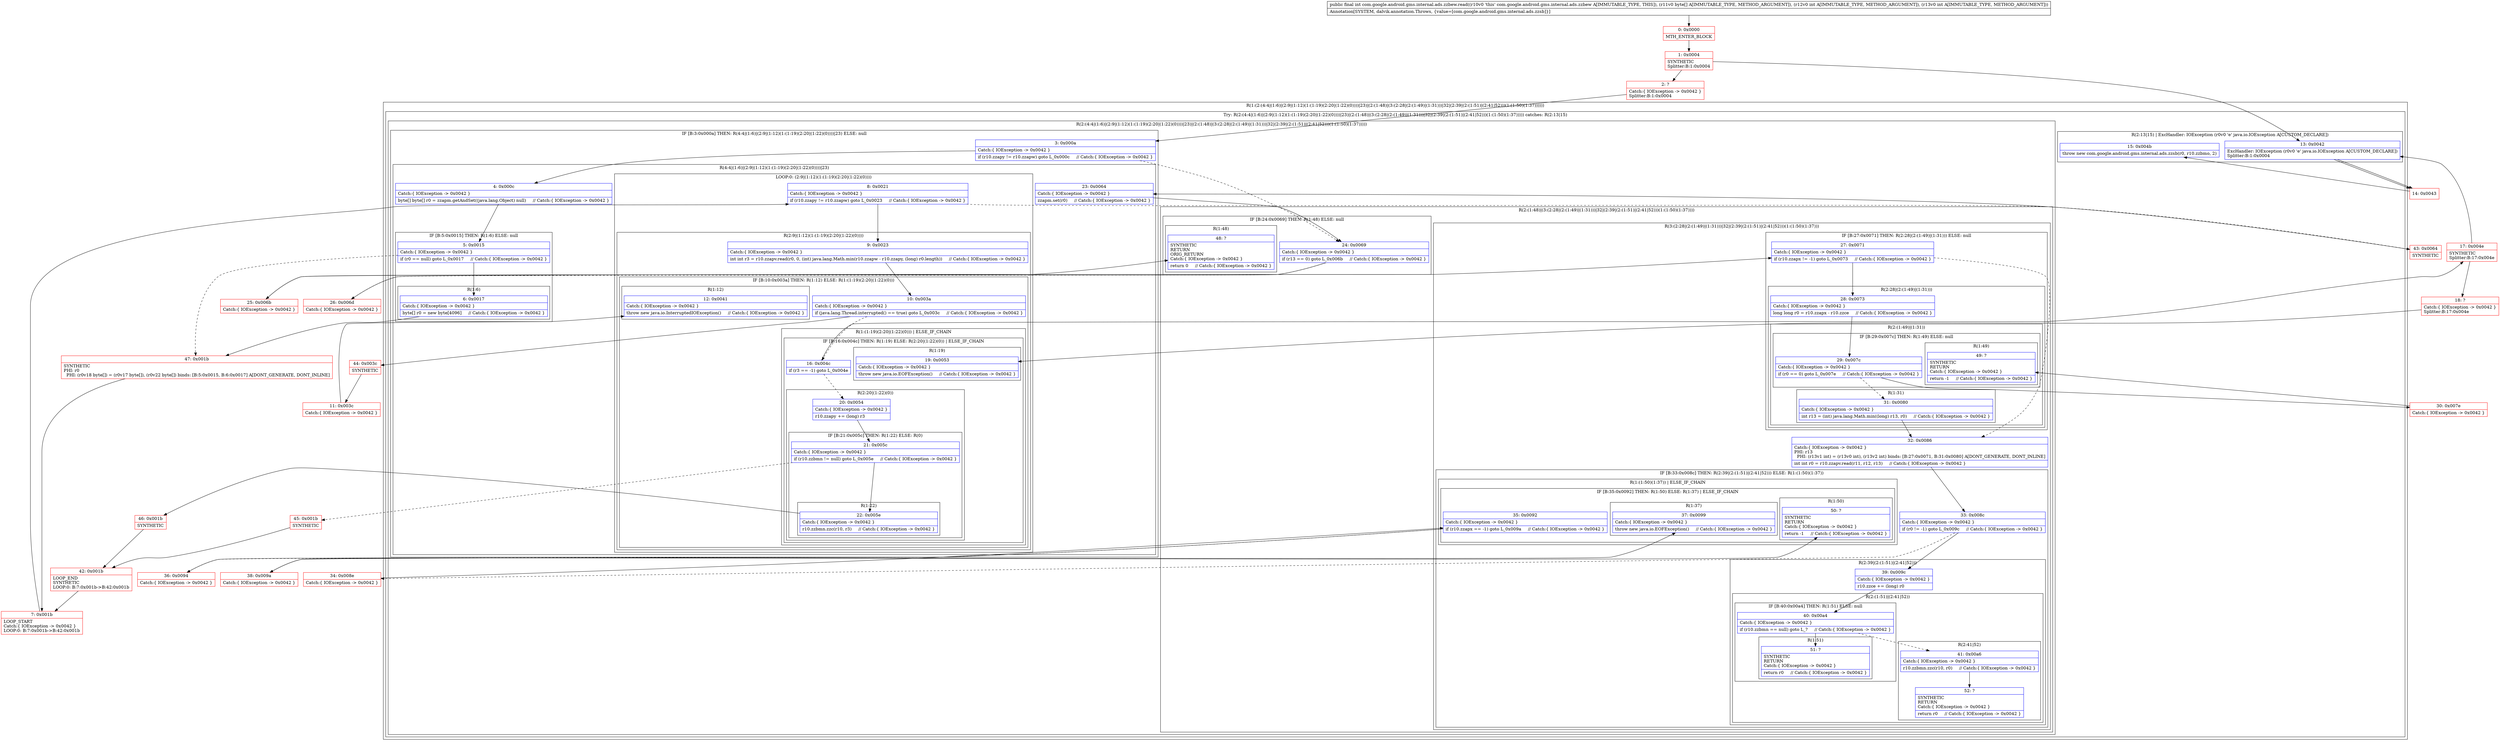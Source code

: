 digraph "CFG forcom.google.android.gms.internal.ads.zzbew.read([BII)I" {
subgraph cluster_Region_87816974 {
label = "R(1:(2:(4:4|(1:6)|(2:9|(1:12)(1:(1:19)(2:20|(1:22)(0))))|23)|(2:(1:48)|(3:(2:28|(2:(1:49)|(1:31)))|32|(2:39|(2:(1:51)|(2:41|52)))(1:(1:50)(1:37))))))";
node [shape=record,color=blue];
subgraph cluster_TryCatchRegion_430474408 {
label = "Try: R(2:(4:4|(1:6)|(2:9|(1:12)(1:(1:19)(2:20|(1:22)(0))))|23)|(2:(1:48)|(3:(2:28|(2:(1:49)|(1:31)))|32|(2:39|(2:(1:51)|(2:41|52)))(1:(1:50)(1:37))))) catches: R(2:13|15)";
node [shape=record,color=blue];
subgraph cluster_Region_1826997592 {
label = "R(2:(4:4|(1:6)|(2:9|(1:12)(1:(1:19)(2:20|(1:22)(0))))|23)|(2:(1:48)|(3:(2:28|(2:(1:49)|(1:31)))|32|(2:39|(2:(1:51)|(2:41|52)))(1:(1:50)(1:37)))))";
node [shape=record,color=blue];
subgraph cluster_IfRegion_347545840 {
label = "IF [B:3:0x000a] THEN: R(4:4|(1:6)|(2:9|(1:12)(1:(1:19)(2:20|(1:22)(0))))|23) ELSE: null";
node [shape=record,color=blue];
Node_3 [shape=record,label="{3\:\ 0x000a|Catch:\{ IOException \-\> 0x0042 \}\l|if (r10.zzapy != r10.zzapw) goto L_0x000c     \/\/ Catch:\{ IOException \-\> 0x0042 \}\l}"];
subgraph cluster_Region_2047139246 {
label = "R(4:4|(1:6)|(2:9|(1:12)(1:(1:19)(2:20|(1:22)(0))))|23)";
node [shape=record,color=blue];
Node_4 [shape=record,label="{4\:\ 0x000c|Catch:\{ IOException \-\> 0x0042 \}\l|byte[] byte[] r0 = zzapm.getAndSet((java.lang.Object) null)     \/\/ Catch:\{ IOException \-\> 0x0042 \}\l}"];
subgraph cluster_IfRegion_1384632099 {
label = "IF [B:5:0x0015] THEN: R(1:6) ELSE: null";
node [shape=record,color=blue];
Node_5 [shape=record,label="{5\:\ 0x0015|Catch:\{ IOException \-\> 0x0042 \}\l|if (r0 == null) goto L_0x0017     \/\/ Catch:\{ IOException \-\> 0x0042 \}\l}"];
subgraph cluster_Region_601079731 {
label = "R(1:6)";
node [shape=record,color=blue];
Node_6 [shape=record,label="{6\:\ 0x0017|Catch:\{ IOException \-\> 0x0042 \}\l|byte[] r0 = new byte[4096]     \/\/ Catch:\{ IOException \-\> 0x0042 \}\l}"];
}
}
subgraph cluster_LoopRegion_1317948131 {
label = "LOOP:0: (2:9|(1:12)(1:(1:19)(2:20|(1:22)(0))))";
node [shape=record,color=blue];
Node_8 [shape=record,label="{8\:\ 0x0021|Catch:\{ IOException \-\> 0x0042 \}\l|if (r10.zzapy != r10.zzapw) goto L_0x0023     \/\/ Catch:\{ IOException \-\> 0x0042 \}\l}"];
subgraph cluster_Region_912115062 {
label = "R(2:9|(1:12)(1:(1:19)(2:20|(1:22)(0))))";
node [shape=record,color=blue];
Node_9 [shape=record,label="{9\:\ 0x0023|Catch:\{ IOException \-\> 0x0042 \}\l|int int r3 = r10.zzapv.read(r0, 0, (int) java.lang.Math.min(r10.zzapw \- r10.zzapy, (long) r0.length))     \/\/ Catch:\{ IOException \-\> 0x0042 \}\l}"];
subgraph cluster_IfRegion_333322846 {
label = "IF [B:10:0x003a] THEN: R(1:12) ELSE: R(1:(1:19)(2:20|(1:22)(0)))";
node [shape=record,color=blue];
Node_10 [shape=record,label="{10\:\ 0x003a|Catch:\{ IOException \-\> 0x0042 \}\l|if (java.lang.Thread.interrupted() == true) goto L_0x003c     \/\/ Catch:\{ IOException \-\> 0x0042 \}\l}"];
subgraph cluster_Region_1364447864 {
label = "R(1:12)";
node [shape=record,color=blue];
Node_12 [shape=record,label="{12\:\ 0x0041|Catch:\{ IOException \-\> 0x0042 \}\l|throw new java.io.InterruptedIOException()     \/\/ Catch:\{ IOException \-\> 0x0042 \}\l}"];
}
subgraph cluster_Region_2085537794 {
label = "R(1:(1:19)(2:20|(1:22)(0))) | ELSE_IF_CHAIN\l";
node [shape=record,color=blue];
subgraph cluster_IfRegion_1793623998 {
label = "IF [B:16:0x004c] THEN: R(1:19) ELSE: R(2:20|(1:22)(0)) | ELSE_IF_CHAIN\l";
node [shape=record,color=blue];
Node_16 [shape=record,label="{16\:\ 0x004c|if (r3 == \-1) goto L_0x004e\l}"];
subgraph cluster_Region_1076583482 {
label = "R(1:19)";
node [shape=record,color=blue];
Node_19 [shape=record,label="{19\:\ 0x0053|Catch:\{ IOException \-\> 0x0042 \}\l|throw new java.io.EOFException()     \/\/ Catch:\{ IOException \-\> 0x0042 \}\l}"];
}
subgraph cluster_Region_1417184119 {
label = "R(2:20|(1:22)(0))";
node [shape=record,color=blue];
Node_20 [shape=record,label="{20\:\ 0x0054|Catch:\{ IOException \-\> 0x0042 \}\l|r10.zzapy += (long) r3\l}"];
subgraph cluster_IfRegion_600093323 {
label = "IF [B:21:0x005c] THEN: R(1:22) ELSE: R(0)";
node [shape=record,color=blue];
Node_21 [shape=record,label="{21\:\ 0x005c|Catch:\{ IOException \-\> 0x0042 \}\l|if (r10.zzbmn != null) goto L_0x005e     \/\/ Catch:\{ IOException \-\> 0x0042 \}\l}"];
subgraph cluster_Region_954904588 {
label = "R(1:22)";
node [shape=record,color=blue];
Node_22 [shape=record,label="{22\:\ 0x005e|Catch:\{ IOException \-\> 0x0042 \}\l|r10.zzbmn.zzc(r10, r3)     \/\/ Catch:\{ IOException \-\> 0x0042 \}\l}"];
}
subgraph cluster_Region_1825272985 {
label = "R(0)";
node [shape=record,color=blue];
}
}
}
}
}
}
}
}
Node_23 [shape=record,label="{23\:\ 0x0064|Catch:\{ IOException \-\> 0x0042 \}\l|zzapm.set(r0)     \/\/ Catch:\{ IOException \-\> 0x0042 \}\l}"];
}
}
subgraph cluster_Region_1716498394 {
label = "R(2:(1:48)|(3:(2:28|(2:(1:49)|(1:31)))|32|(2:39|(2:(1:51)|(2:41|52)))(1:(1:50)(1:37))))";
node [shape=record,color=blue];
subgraph cluster_IfRegion_2090857893 {
label = "IF [B:24:0x0069] THEN: R(1:48) ELSE: null";
node [shape=record,color=blue];
Node_24 [shape=record,label="{24\:\ 0x0069|Catch:\{ IOException \-\> 0x0042 \}\l|if (r13 == 0) goto L_0x006b     \/\/ Catch:\{ IOException \-\> 0x0042 \}\l}"];
subgraph cluster_Region_2051625047 {
label = "R(1:48)";
node [shape=record,color=blue];
Node_48 [shape=record,label="{48\:\ ?|SYNTHETIC\lRETURN\lORIG_RETURN\lCatch:\{ IOException \-\> 0x0042 \}\l|return 0     \/\/ Catch:\{ IOException \-\> 0x0042 \}\l}"];
}
}
subgraph cluster_Region_332990976 {
label = "R(3:(2:28|(2:(1:49)|(1:31)))|32|(2:39|(2:(1:51)|(2:41|52)))(1:(1:50)(1:37)))";
node [shape=record,color=blue];
subgraph cluster_IfRegion_1292995643 {
label = "IF [B:27:0x0071] THEN: R(2:28|(2:(1:49)|(1:31))) ELSE: null";
node [shape=record,color=blue];
Node_27 [shape=record,label="{27\:\ 0x0071|Catch:\{ IOException \-\> 0x0042 \}\l|if (r10.zzapx != \-1) goto L_0x0073     \/\/ Catch:\{ IOException \-\> 0x0042 \}\l}"];
subgraph cluster_Region_1091769278 {
label = "R(2:28|(2:(1:49)|(1:31)))";
node [shape=record,color=blue];
Node_28 [shape=record,label="{28\:\ 0x0073|Catch:\{ IOException \-\> 0x0042 \}\l|long long r0 = r10.zzapx \- r10.zzce     \/\/ Catch:\{ IOException \-\> 0x0042 \}\l}"];
subgraph cluster_Region_1455147836 {
label = "R(2:(1:49)|(1:31))";
node [shape=record,color=blue];
subgraph cluster_IfRegion_896043451 {
label = "IF [B:29:0x007c] THEN: R(1:49) ELSE: null";
node [shape=record,color=blue];
Node_29 [shape=record,label="{29\:\ 0x007c|Catch:\{ IOException \-\> 0x0042 \}\l|if (r0 == 0) goto L_0x007e     \/\/ Catch:\{ IOException \-\> 0x0042 \}\l}"];
subgraph cluster_Region_1435123347 {
label = "R(1:49)";
node [shape=record,color=blue];
Node_49 [shape=record,label="{49\:\ ?|SYNTHETIC\lRETURN\lCatch:\{ IOException \-\> 0x0042 \}\l|return \-1     \/\/ Catch:\{ IOException \-\> 0x0042 \}\l}"];
}
}
subgraph cluster_Region_1066100411 {
label = "R(1:31)";
node [shape=record,color=blue];
Node_31 [shape=record,label="{31\:\ 0x0080|Catch:\{ IOException \-\> 0x0042 \}\l|int r13 = (int) java.lang.Math.min((long) r13, r0)     \/\/ Catch:\{ IOException \-\> 0x0042 \}\l}"];
}
}
}
}
Node_32 [shape=record,label="{32\:\ 0x0086|Catch:\{ IOException \-\> 0x0042 \}\lPHI: r13 \l  PHI: (r13v1 int) = (r13v0 int), (r13v2 int) binds: [B:27:0x0071, B:31:0x0080] A[DONT_GENERATE, DONT_INLINE]\l|int int r0 = r10.zzapv.read(r11, r12, r13)     \/\/ Catch:\{ IOException \-\> 0x0042 \}\l}"];
subgraph cluster_IfRegion_1140198670 {
label = "IF [B:33:0x008c] THEN: R(2:39|(2:(1:51)|(2:41|52))) ELSE: R(1:(1:50)(1:37))";
node [shape=record,color=blue];
Node_33 [shape=record,label="{33\:\ 0x008c|Catch:\{ IOException \-\> 0x0042 \}\l|if (r0 != \-1) goto L_0x009c     \/\/ Catch:\{ IOException \-\> 0x0042 \}\l}"];
subgraph cluster_Region_1181113642 {
label = "R(2:39|(2:(1:51)|(2:41|52)))";
node [shape=record,color=blue];
Node_39 [shape=record,label="{39\:\ 0x009c|Catch:\{ IOException \-\> 0x0042 \}\l|r10.zzce += (long) r0\l}"];
subgraph cluster_Region_1701906333 {
label = "R(2:(1:51)|(2:41|52))";
node [shape=record,color=blue];
subgraph cluster_IfRegion_616578908 {
label = "IF [B:40:0x00a4] THEN: R(1:51) ELSE: null";
node [shape=record,color=blue];
Node_40 [shape=record,label="{40\:\ 0x00a4|Catch:\{ IOException \-\> 0x0042 \}\l|if (r10.zzbmn == null) goto L_?     \/\/ Catch:\{ IOException \-\> 0x0042 \}\l}"];
subgraph cluster_Region_1772906669 {
label = "R(1:51)";
node [shape=record,color=blue];
Node_51 [shape=record,label="{51\:\ ?|SYNTHETIC\lRETURN\lCatch:\{ IOException \-\> 0x0042 \}\l|return r0     \/\/ Catch:\{ IOException \-\> 0x0042 \}\l}"];
}
}
subgraph cluster_Region_855565970 {
label = "R(2:41|52)";
node [shape=record,color=blue];
Node_41 [shape=record,label="{41\:\ 0x00a6|Catch:\{ IOException \-\> 0x0042 \}\l|r10.zzbmn.zzc(r10, r0)     \/\/ Catch:\{ IOException \-\> 0x0042 \}\l}"];
Node_52 [shape=record,label="{52\:\ ?|SYNTHETIC\lRETURN\lCatch:\{ IOException \-\> 0x0042 \}\l|return r0     \/\/ Catch:\{ IOException \-\> 0x0042 \}\l}"];
}
}
}
subgraph cluster_Region_741012179 {
label = "R(1:(1:50)(1:37)) | ELSE_IF_CHAIN\l";
node [shape=record,color=blue];
subgraph cluster_IfRegion_684732259 {
label = "IF [B:35:0x0092] THEN: R(1:50) ELSE: R(1:37) | ELSE_IF_CHAIN\l";
node [shape=record,color=blue];
Node_35 [shape=record,label="{35\:\ 0x0092|Catch:\{ IOException \-\> 0x0042 \}\l|if (r10.zzapx == \-1) goto L_0x009a     \/\/ Catch:\{ IOException \-\> 0x0042 \}\l}"];
subgraph cluster_Region_1173395467 {
label = "R(1:50)";
node [shape=record,color=blue];
Node_50 [shape=record,label="{50\:\ ?|SYNTHETIC\lRETURN\lCatch:\{ IOException \-\> 0x0042 \}\l|return \-1     \/\/ Catch:\{ IOException \-\> 0x0042 \}\l}"];
}
subgraph cluster_Region_1626301750 {
label = "R(1:37)";
node [shape=record,color=blue];
Node_37 [shape=record,label="{37\:\ 0x0099|Catch:\{ IOException \-\> 0x0042 \}\l|throw new java.io.EOFException()     \/\/ Catch:\{ IOException \-\> 0x0042 \}\l}"];
}
}
}
}
}
}
}
subgraph cluster_Region_455651218 {
label = "R(2:13|15) | ExcHandler: IOException (r0v0 'e' java.io.IOException A[CUSTOM_DECLARE])\l";
node [shape=record,color=blue];
Node_13 [shape=record,label="{13\:\ 0x0042|ExcHandler: IOException (r0v0 'e' java.io.IOException A[CUSTOM_DECLARE])\lSplitter:B:1:0x0004\l}"];
Node_15 [shape=record,label="{15\:\ 0x004b|throw new com.google.android.gms.internal.ads.zzsb(r0, r10.zzbmo, 2)\l}"];
}
}
}
subgraph cluster_Region_455651218 {
label = "R(2:13|15) | ExcHandler: IOException (r0v0 'e' java.io.IOException A[CUSTOM_DECLARE])\l";
node [shape=record,color=blue];
Node_13 [shape=record,label="{13\:\ 0x0042|ExcHandler: IOException (r0v0 'e' java.io.IOException A[CUSTOM_DECLARE])\lSplitter:B:1:0x0004\l}"];
Node_15 [shape=record,label="{15\:\ 0x004b|throw new com.google.android.gms.internal.ads.zzsb(r0, r10.zzbmo, 2)\l}"];
}
Node_0 [shape=record,color=red,label="{0\:\ 0x0000|MTH_ENTER_BLOCK\l}"];
Node_1 [shape=record,color=red,label="{1\:\ 0x0004|SYNTHETIC\lSplitter:B:1:0x0004\l}"];
Node_2 [shape=record,color=red,label="{2\:\ ?|Catch:\{ IOException \-\> 0x0042 \}\lSplitter:B:1:0x0004\l}"];
Node_7 [shape=record,color=red,label="{7\:\ 0x001b|LOOP_START\lCatch:\{ IOException \-\> 0x0042 \}\lLOOP:0: B:7:0x001b\-\>B:42:0x001b\l}"];
Node_11 [shape=record,color=red,label="{11\:\ 0x003c|Catch:\{ IOException \-\> 0x0042 \}\l}"];
Node_14 [shape=record,color=red,label="{14\:\ 0x0043}"];
Node_17 [shape=record,color=red,label="{17\:\ 0x004e|SYNTHETIC\lSplitter:B:17:0x004e\l}"];
Node_18 [shape=record,color=red,label="{18\:\ ?|Catch:\{ IOException \-\> 0x0042 \}\lSplitter:B:17:0x004e\l}"];
Node_25 [shape=record,color=red,label="{25\:\ 0x006b|Catch:\{ IOException \-\> 0x0042 \}\l}"];
Node_26 [shape=record,color=red,label="{26\:\ 0x006d|Catch:\{ IOException \-\> 0x0042 \}\l}"];
Node_30 [shape=record,color=red,label="{30\:\ 0x007e|Catch:\{ IOException \-\> 0x0042 \}\l}"];
Node_34 [shape=record,color=red,label="{34\:\ 0x008e|Catch:\{ IOException \-\> 0x0042 \}\l}"];
Node_36 [shape=record,color=red,label="{36\:\ 0x0094|Catch:\{ IOException \-\> 0x0042 \}\l}"];
Node_38 [shape=record,color=red,label="{38\:\ 0x009a|Catch:\{ IOException \-\> 0x0042 \}\l}"];
Node_42 [shape=record,color=red,label="{42\:\ 0x001b|LOOP_END\lSYNTHETIC\lLOOP:0: B:7:0x001b\-\>B:42:0x001b\l}"];
Node_43 [shape=record,color=red,label="{43\:\ 0x0064|SYNTHETIC\l}"];
Node_44 [shape=record,color=red,label="{44\:\ 0x003c|SYNTHETIC\l}"];
Node_45 [shape=record,color=red,label="{45\:\ 0x001b|SYNTHETIC\l}"];
Node_46 [shape=record,color=red,label="{46\:\ 0x001b|SYNTHETIC\l}"];
Node_47 [shape=record,color=red,label="{47\:\ 0x001b|SYNTHETIC\lPHI: r0 \l  PHI: (r0v18 byte[]) = (r0v17 byte[]), (r0v22 byte[]) binds: [B:5:0x0015, B:6:0x0017] A[DONT_GENERATE, DONT_INLINE]\l}"];
MethodNode[shape=record,label="{public final int com.google.android.gms.internal.ads.zzbew.read((r10v0 'this' com.google.android.gms.internal.ads.zzbew A[IMMUTABLE_TYPE, THIS]), (r11v0 byte[] A[IMMUTABLE_TYPE, METHOD_ARGUMENT]), (r12v0 int A[IMMUTABLE_TYPE, METHOD_ARGUMENT]), (r13v0 int A[IMMUTABLE_TYPE, METHOD_ARGUMENT]))  | Annotation[SYSTEM, dalvik.annotation.Throws, \{value=[com.google.android.gms.internal.ads.zzsb]\}]\l}"];
MethodNode -> Node_0;
Node_3 -> Node_4;
Node_3 -> Node_24[style=dashed];
Node_4 -> Node_5;
Node_5 -> Node_6;
Node_5 -> Node_47[style=dashed];
Node_6 -> Node_47;
Node_8 -> Node_9;
Node_8 -> Node_43[style=dashed];
Node_9 -> Node_10;
Node_10 -> Node_16[style=dashed];
Node_10 -> Node_44;
Node_16 -> Node_17;
Node_16 -> Node_20[style=dashed];
Node_20 -> Node_21;
Node_21 -> Node_22;
Node_21 -> Node_45[style=dashed];
Node_22 -> Node_46;
Node_23 -> Node_24;
Node_24 -> Node_25;
Node_24 -> Node_26[style=dashed];
Node_27 -> Node_28;
Node_27 -> Node_32[style=dashed];
Node_28 -> Node_29;
Node_29 -> Node_30;
Node_29 -> Node_31[style=dashed];
Node_31 -> Node_32;
Node_32 -> Node_33;
Node_33 -> Node_34[style=dashed];
Node_33 -> Node_39;
Node_39 -> Node_40;
Node_40 -> Node_41[style=dashed];
Node_40 -> Node_51;
Node_41 -> Node_52;
Node_35 -> Node_36[style=dashed];
Node_35 -> Node_38;
Node_13 -> Node_14;
Node_13 -> Node_14;
Node_0 -> Node_1;
Node_1 -> Node_2;
Node_1 -> Node_13;
Node_2 -> Node_3;
Node_7 -> Node_8;
Node_11 -> Node_12;
Node_14 -> Node_15;
Node_17 -> Node_18;
Node_17 -> Node_13;
Node_18 -> Node_19;
Node_25 -> Node_48;
Node_26 -> Node_27;
Node_30 -> Node_49;
Node_34 -> Node_35;
Node_36 -> Node_37;
Node_38 -> Node_50;
Node_42 -> Node_7;
Node_43 -> Node_23;
Node_44 -> Node_11;
Node_45 -> Node_42;
Node_46 -> Node_42;
Node_47 -> Node_7;
}

